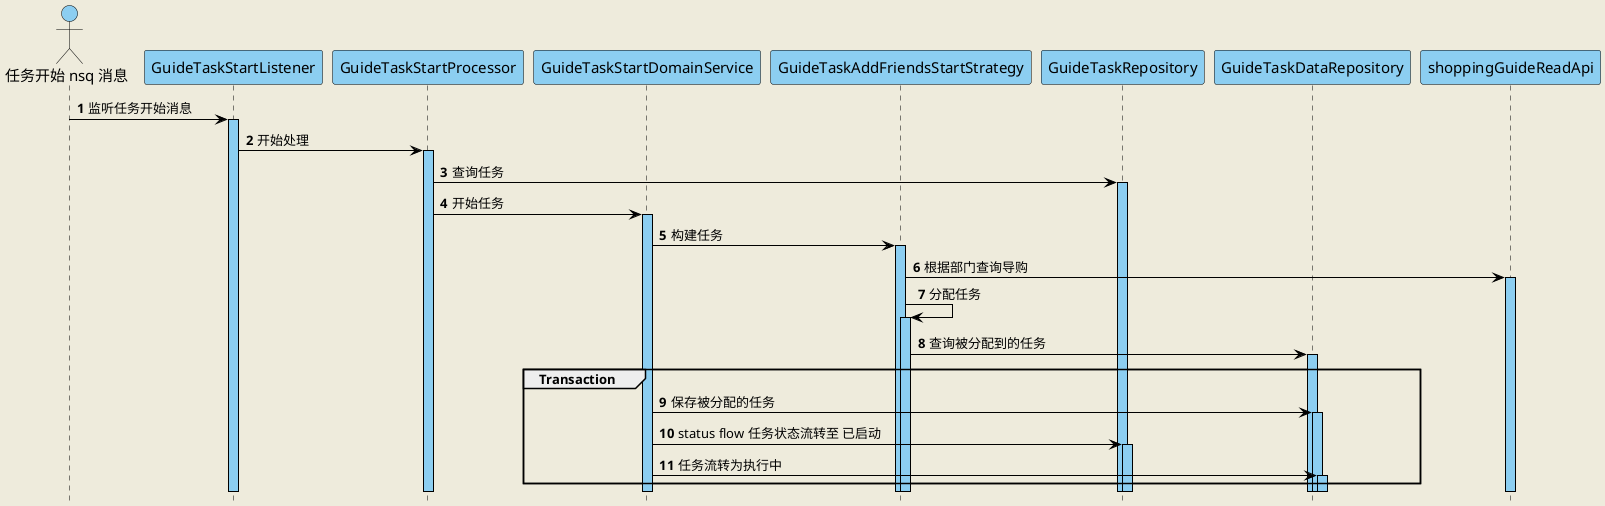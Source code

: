 @startuml
'https://plantuml.com/sequence-diagram
hide footbox
skinparam backgroundColor #EEEBDC
autoActivate on
autonumber

skinparam sequence {
ArrowColor black
ActorBorderColor black
LifeLineBorderColor black
LifeLineBackgroundColor #8CCEF1

ParticipantBorderColor black
ParticipantBackgroundColor #8CCEF1
'ParticipantFontName Impact
ParticipantFontSize 15
ParticipantFontColor black

ActorBackgroundColor #8CCEF1
ActorFontColor black
ActorFontSize 15
ActorFontName Aapex
}


actor "任务开始 nsq 消息" as nsq
'Participant NsqClient as nsqClient
Participant GuideTaskStartListener as guideTaskStartListener
Participant GuideTaskStartProcessor as guideTaskStartProcessor
Participant GuideTaskStartDomainService as guideTaskStartDomainService
Participant GuideTaskAddFriendsStartStrategy as guideTaskAddFriendsStartStrategy
Participant GuideTaskRepository as guideTaskRepository
Participant GuideTaskDataRepository as guideTaskDataRepository


nsq -> guideTaskStartListener : 监听任务开始消息

guideTaskStartListener -> guideTaskStartProcessor : 开始处理

guideTaskStartProcessor -> guideTaskRepository : 查询任务

guideTaskStartProcessor -> guideTaskStartDomainService : 开始任务

guideTaskStartDomainService -> guideTaskAddFriendsStartStrategy : 构建任务

guideTaskAddFriendsStartStrategy -> shoppingGuideReadApi : 根据部门查询导购

guideTaskAddFriendsStartStrategy -> guideTaskAddFriendsStartStrategy : 分配任务

guideTaskAddFriendsStartStrategy -> guideTaskDataRepository : 查询被分配到的任务

group Transaction
    guideTaskStartDomainService -> guideTaskDataRepository : 保存被分配的任务
    guideTaskStartDomainService -> guideTaskRepository : status flow 任务状态流转至 已启动
    guideTaskStartDomainService -> guideTaskDataRepository : 任务流转为执行中
end group

@enduml